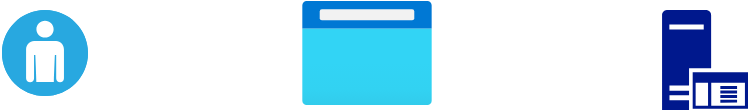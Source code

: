 <mxfile version="20.7.4" type="github">
  <diagram id="ZOhDfLXixhubRIHauUHK" name="Page-1">
    <mxGraphModel dx="1434" dy="804" grid="1" gridSize="10" guides="1" tooltips="1" connect="1" arrows="1" fold="1" page="1" pageScale="1" pageWidth="850" pageHeight="1100" math="0" shadow="0">
      <root>
        <mxCell id="0" />
        <mxCell id="1" parent="0" />
        <mxCell id="moa5sXq4kgvNCL831_qg-3" value="" style="aspect=fixed;html=1;points=[];align=center;image;fontSize=12;image=img/lib/azure2/general/Browser.svg;" vertex="1" parent="1">
          <mxGeometry x="220" y="178.5" width="65" height="52" as="geometry" />
        </mxCell>
        <mxCell id="moa5sXq4kgvNCL831_qg-5" value="" style="fillColor=#28A8E0;verticalLabelPosition=bottom;sketch=0;html=1;strokeColor=#ffffff;verticalAlign=top;align=center;points=[[0.145,0.145,0],[0.5,0,0],[0.855,0.145,0],[1,0.5,0],[0.855,0.855,0],[0.5,1,0],[0.145,0.855,0],[0,0.5,0]];pointerEvents=1;shape=mxgraph.cisco_safe.compositeIcon;bgIcon=ellipse;resIcon=mxgraph.cisco_safe.capability.user;" vertex="1" parent="1">
          <mxGeometry x="70" y="183" width="43" height="43" as="geometry" />
        </mxCell>
        <mxCell id="moa5sXq4kgvNCL831_qg-6" value="" style="sketch=0;aspect=fixed;pointerEvents=1;shadow=0;dashed=0;html=1;strokeColor=none;labelPosition=center;verticalLabelPosition=bottom;verticalAlign=top;align=center;fillColor=#00188D;shape=mxgraph.mscae.enterprise.application_server" vertex="1" parent="1">
          <mxGeometry x="400" y="183" width="43" height="50" as="geometry" />
        </mxCell>
      </root>
    </mxGraphModel>
  </diagram>
</mxfile>
